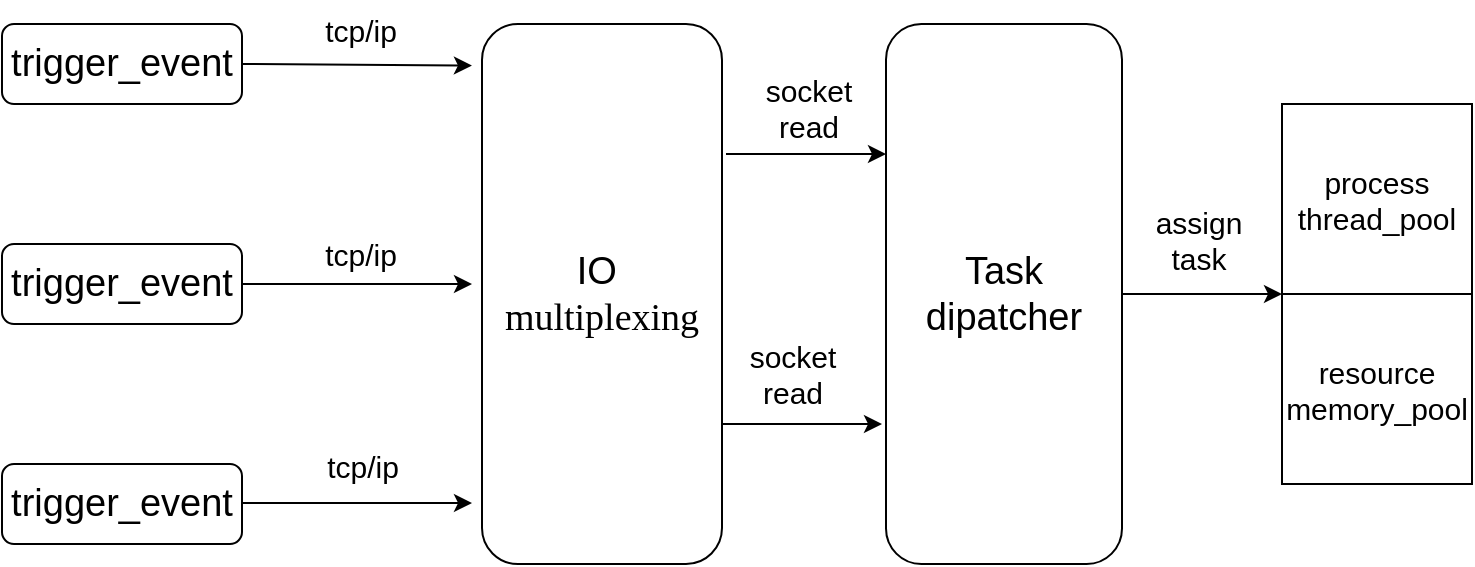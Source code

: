 <mxfile version="24.6.4" type="github">
  <diagram name="第 1 页" id="CTr6-KsqR9PPQC19Ju8D">
    <mxGraphModel dx="1434" dy="738" grid="1" gridSize="10" guides="1" tooltips="1" connect="1" arrows="1" fold="1" page="1" pageScale="1" pageWidth="827" pageHeight="1169" math="0" shadow="0">
      <root>
        <mxCell id="0" />
        <mxCell id="1" parent="0" />
        <mxCell id="VCL7osaxii3-e8vUDz04-1" value="&lt;font style=&quot;font-size: 19px;&quot;&gt;trigger_event&lt;/font&gt;" style="rounded=1;whiteSpace=wrap;html=1;" vertex="1" parent="1">
          <mxGeometry x="40" y="170" width="120" height="40" as="geometry" />
        </mxCell>
        <mxCell id="VCL7osaxii3-e8vUDz04-3" value="&lt;font style=&quot;font-size: 19px;&quot;&gt;trigger_event&lt;/font&gt;" style="rounded=1;whiteSpace=wrap;html=1;" vertex="1" parent="1">
          <mxGeometry x="40" y="280" width="120" height="40" as="geometry" />
        </mxCell>
        <mxCell id="VCL7osaxii3-e8vUDz04-4" value="&lt;font style=&quot;font-size: 19px;&quot;&gt;trigger_event&lt;/font&gt;" style="rounded=1;whiteSpace=wrap;html=1;" vertex="1" parent="1">
          <mxGeometry x="40" y="390" width="120" height="40" as="geometry" />
        </mxCell>
        <mxCell id="VCL7osaxii3-e8vUDz04-6" value="&lt;font face=&quot;Helvetica&quot; style=&quot;font-size: 19px;&quot;&gt;IO&amp;nbsp;&lt;/font&gt;&lt;div style=&quot;font-size: 19px;&quot;&gt;&lt;font face=&quot;PrtUFev95KKYByUqArFR&quot; style=&quot;font-size: 19px;&quot;&gt;multiplexing&lt;/font&gt;&lt;/div&gt;" style="rounded=1;whiteSpace=wrap;html=1;" vertex="1" parent="1">
          <mxGeometry x="280" y="170" width="120" height="270" as="geometry" />
        </mxCell>
        <mxCell id="VCL7osaxii3-e8vUDz04-7" value="" style="endArrow=classic;html=1;rounded=0;entryX=-0.042;entryY=0.077;entryDx=0;entryDy=0;entryPerimeter=0;" edge="1" parent="1" target="VCL7osaxii3-e8vUDz04-6">
          <mxGeometry width="50" height="50" relative="1" as="geometry">
            <mxPoint x="160" y="190" as="sourcePoint" />
            <mxPoint x="210" y="140" as="targetPoint" />
          </mxGeometry>
        </mxCell>
        <mxCell id="VCL7osaxii3-e8vUDz04-9" value="" style="endArrow=classic;html=1;rounded=0;entryX=-0.042;entryY=0.077;entryDx=0;entryDy=0;entryPerimeter=0;" edge="1" parent="1">
          <mxGeometry width="50" height="50" relative="1" as="geometry">
            <mxPoint x="160" y="300" as="sourcePoint" />
            <mxPoint x="275" y="300" as="targetPoint" />
          </mxGeometry>
        </mxCell>
        <mxCell id="VCL7osaxii3-e8vUDz04-12" value="&lt;font style=&quot;font-size: 15px;&quot;&gt;tcp/ip&lt;/font&gt;" style="text;html=1;align=center;verticalAlign=middle;resizable=0;points=[];autosize=1;strokeColor=none;fillColor=none;" vertex="1" parent="1">
          <mxGeometry x="189" y="158" width="60" height="30" as="geometry" />
        </mxCell>
        <mxCell id="VCL7osaxii3-e8vUDz04-13" value="&lt;font style=&quot;font-size: 15px;&quot;&gt;tcp/ip&lt;/font&gt;" style="text;html=1;align=center;verticalAlign=middle;resizable=0;points=[];autosize=1;strokeColor=none;fillColor=none;" vertex="1" parent="1">
          <mxGeometry x="189" y="270" width="60" height="30" as="geometry" />
        </mxCell>
        <mxCell id="VCL7osaxii3-e8vUDz04-14" value="&lt;font style=&quot;font-size: 15px;&quot;&gt;tcp/ip&lt;/font&gt;" style="text;html=1;align=center;verticalAlign=middle;resizable=0;points=[];autosize=1;strokeColor=none;fillColor=none;" vertex="1" parent="1">
          <mxGeometry x="190" y="376" width="60" height="30" as="geometry" />
        </mxCell>
        <mxCell id="VCL7osaxii3-e8vUDz04-28" value="" style="edgeStyle=orthogonalEdgeStyle;rounded=0;orthogonalLoop=1;jettySize=auto;html=1;" edge="1" parent="1" source="VCL7osaxii3-e8vUDz04-15">
          <mxGeometry relative="1" as="geometry">
            <mxPoint x="680" y="305" as="targetPoint" />
          </mxGeometry>
        </mxCell>
        <mxCell id="VCL7osaxii3-e8vUDz04-15" value="&lt;font style=&quot;font-size: 19px;&quot;&gt;Task&lt;/font&gt;&lt;div style=&quot;font-size: 19px;&quot;&gt;&lt;font style=&quot;font-size: 19px;&quot;&gt;dipatcher&lt;/font&gt;&lt;/div&gt;" style="rounded=1;whiteSpace=wrap;html=1;" vertex="1" parent="1">
          <mxGeometry x="482" y="170" width="118" height="270" as="geometry" />
        </mxCell>
        <mxCell id="VCL7osaxii3-e8vUDz04-17" value="" style="endArrow=classic;html=1;rounded=0;exitX=1;exitY=0.25;exitDx=0;exitDy=0;" edge="1" parent="1">
          <mxGeometry width="50" height="50" relative="1" as="geometry">
            <mxPoint x="402" y="235" as="sourcePoint" />
            <mxPoint x="482" y="235" as="targetPoint" />
          </mxGeometry>
        </mxCell>
        <mxCell id="VCL7osaxii3-e8vUDz04-18" value="&lt;font style=&quot;font-size: 15px;&quot;&gt;socket&lt;/font&gt;&lt;div&gt;&lt;font style=&quot;font-size: 15px;&quot;&gt;read&lt;/font&gt;&lt;/div&gt;" style="text;html=1;align=center;verticalAlign=middle;resizable=0;points=[];autosize=1;strokeColor=none;fillColor=none;" vertex="1" parent="1">
          <mxGeometry x="408" y="187" width="70" height="50" as="geometry" />
        </mxCell>
        <mxCell id="VCL7osaxii3-e8vUDz04-20" value="&lt;font style=&quot;font-size: 15px;&quot;&gt;socket&lt;/font&gt;&lt;div&gt;&lt;font style=&quot;font-size: 15px;&quot;&gt;read&lt;/font&gt;&lt;/div&gt;" style="text;html=1;align=center;verticalAlign=middle;resizable=0;points=[];autosize=1;strokeColor=none;fillColor=none;" vertex="1" parent="1">
          <mxGeometry x="400" y="320" width="70" height="50" as="geometry" />
        </mxCell>
        <mxCell id="VCL7osaxii3-e8vUDz04-22" value="" style="endArrow=classic;html=1;rounded=0;entryX=-0.042;entryY=0.077;entryDx=0;entryDy=0;entryPerimeter=0;" edge="1" parent="1">
          <mxGeometry width="50" height="50" relative="1" as="geometry">
            <mxPoint x="160" y="409.5" as="sourcePoint" />
            <mxPoint x="275" y="409.5" as="targetPoint" />
          </mxGeometry>
        </mxCell>
        <mxCell id="VCL7osaxii3-e8vUDz04-23" value="" style="endArrow=classic;html=1;rounded=0;" edge="1" parent="1">
          <mxGeometry width="50" height="50" relative="1" as="geometry">
            <mxPoint x="400" y="370" as="sourcePoint" />
            <mxPoint x="480" y="370" as="targetPoint" />
          </mxGeometry>
        </mxCell>
        <mxCell id="VCL7osaxii3-e8vUDz04-29" value="&lt;span style=&quot;font-size: 15px;&quot;&gt;assign&lt;/span&gt;&lt;div&gt;&lt;span style=&quot;font-size: 15px;&quot;&gt;task&lt;/span&gt;&lt;/div&gt;" style="text;html=1;align=center;verticalAlign=middle;resizable=0;points=[];autosize=1;strokeColor=none;fillColor=none;" vertex="1" parent="1">
          <mxGeometry x="603" y="253" width="70" height="50" as="geometry" />
        </mxCell>
        <mxCell id="VCL7osaxii3-e8vUDz04-33" value="&lt;font style=&quot;font-size: 15px;&quot;&gt;process&lt;/font&gt;&lt;div style=&quot;font-size: 15px;&quot;&gt;&lt;font style=&quot;font-size: 15px;&quot;&gt;thread_pool&lt;/font&gt;&lt;/div&gt;" style="whiteSpace=wrap;html=1;aspect=fixed;" vertex="1" parent="1">
          <mxGeometry x="680" y="210" width="95" height="95" as="geometry" />
        </mxCell>
        <mxCell id="VCL7osaxii3-e8vUDz04-34" value="&lt;font style=&quot;font-size: 15px;&quot;&gt;resource memory_pool&lt;/font&gt;" style="whiteSpace=wrap;html=1;aspect=fixed;" vertex="1" parent="1">
          <mxGeometry x="680" y="305" width="95" height="95" as="geometry" />
        </mxCell>
      </root>
    </mxGraphModel>
  </diagram>
</mxfile>
